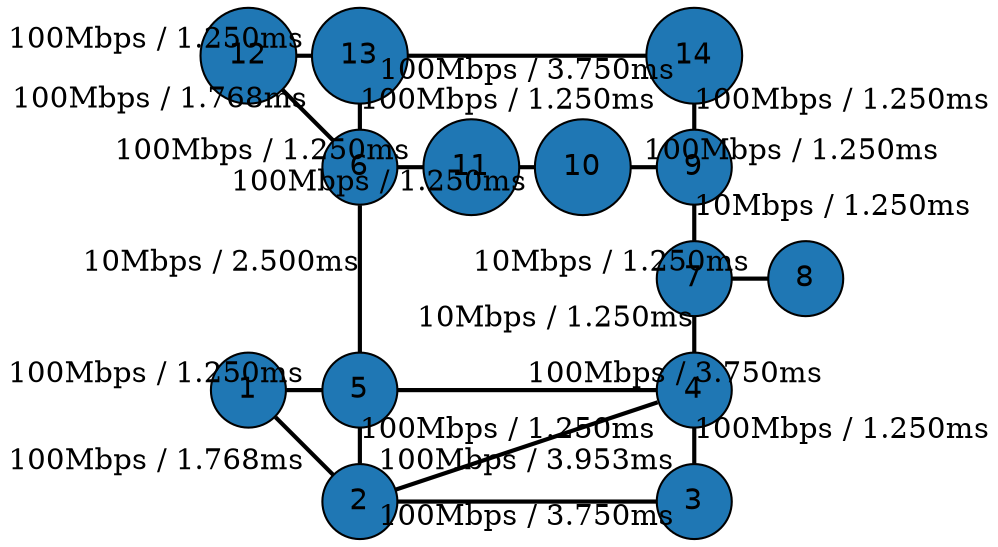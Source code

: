 graph topo {
  layout=neato;
  overlap=false;
  splines=true;
  node [shape=circle, style=filled, fontname="Helvetica"];

  n1 [label="1", pos="0,400!", pin=true, fillcolor="#1f77b4"];
  n2 [label="2", pos="400,0!", pin=true, fillcolor="#1f77b4"];
  n3 [label="3", pos="1600,0!", pin=true, fillcolor="#1f77b4"];
  n4 [label="4", pos="1600,400!", pin=true, fillcolor="#1f77b4"];
  n5 [label="5", pos="400,400!", pin=true, fillcolor="#1f77b4"];
  n6 [label="6", pos="400,1200!", pin=true, fillcolor="#1f77b4"];
  n7 [label="7", pos="1600,800!", pin=true, fillcolor="#1f77b4"];
  n8 [label="8", pos="2000,800!", pin=true, fillcolor="#1f77b4"];
  n9 [label="9", pos="1600,1200!", pin=true, fillcolor="#1f77b4"];
  n10 [label="10", pos="1200,1200!", pin=true, fillcolor="#1f77b4"];
  n11 [label="11", pos="800,1200!", pin=true, fillcolor="#1f77b4"];
  n12 [label="12", pos="0,1600!", pin=true, fillcolor="#1f77b4"];
  n13 [label="13", pos="400,1600!", pin=true, fillcolor="#1f77b4"];
  n14 [label="14", pos="1600,1600!", pin=true, fillcolor="#1f77b4"];

  n1 -- n2 [label="100Mbps / 1.768ms", id="link10", penwidth=2];
  n1 -- n5 [label="100Mbps / 1.250ms", id="link9", penwidth=2];
  n2 -- n3 [label="100Mbps / 3.750ms", id="link14", penwidth=2];
  n2 -- n4 [label="100Mbps / 3.953ms", id="link16", penwidth=2];
  n2 -- n5 [label="100Mbps / 1.250ms", id="link12", penwidth=2];
  n3 -- n4 [label="100Mbps / 1.250ms", id="link15", penwidth=2];
  n4 -- n5 [label="100Mbps / 3.750ms", id="link13", penwidth=2];
  n4 -- n7 [label="10Mbps / 1.250ms", id="link20", penwidth=2];
  n5 -- n6 [label="10Mbps / 2.500ms", id="link17", penwidth=2];
  n6 -- n11 [label="100Mbps / 1.250ms", id="link5", penwidth=2];
  n6 -- n12 [label="100Mbps / 1.768ms", id="link4", penwidth=2];
  n6 -- n13 [label="100Mbps / 1.250ms", id="link3", penwidth=2];
  n7 -- n8 [label="10Mbps / 1.250ms", id="link19", penwidth=2];
  n7 -- n9 [label="10Mbps / 1.250ms", id="link18", penwidth=2];
  n9 -- n10 [label="100Mbps / 1.250ms", id="link7", penwidth=2];
  n9 -- n14 [label="100Mbps / 1.250ms", id="link8", penwidth=2];
  n10 -- n11 [label="100Mbps / 1.250ms", id="link6", penwidth=2];
  n12 -- n13 [label="100Mbps / 1.250ms", id="link1", penwidth=2];
  n13 -- n14 [label="100Mbps / 3.750ms", id="link2", penwidth=2];
}
